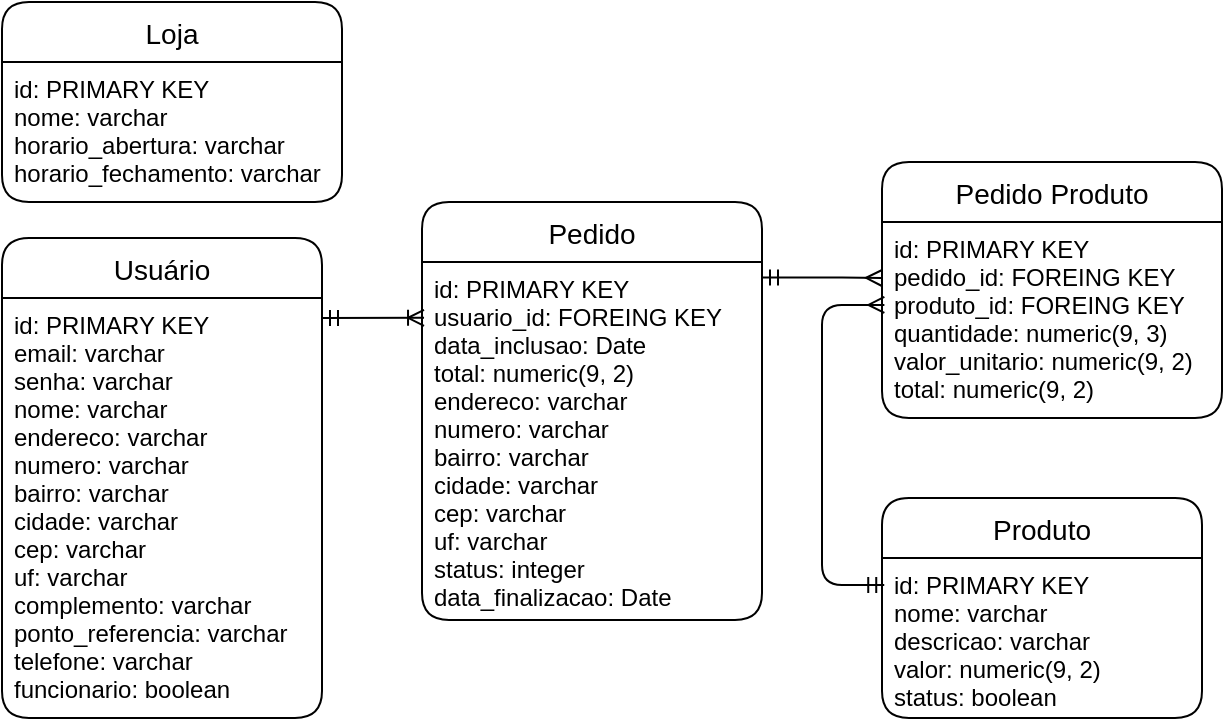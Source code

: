 <mxfile>
    <diagram id="HpQuy7aHNJgfjRnDw6wM" name="Página-1">
        <mxGraphModel dx="673" dy="529" grid="1" gridSize="10" guides="1" tooltips="1" connect="1" arrows="1" fold="1" page="1" pageScale="1" pageWidth="827" pageHeight="1169" background="#ffffff" math="0" shadow="0">
            <root>
                <mxCell id="0"/>
                <mxCell id="1" parent="0"/>
                <mxCell id="41" value="Loja" style="swimlane;childLayout=stackLayout;horizontal=1;startSize=30;horizontalStack=0;rounded=1;fontSize=14;fontStyle=0;strokeWidth=1;resizeParent=0;resizeLast=1;shadow=0;dashed=0;align=center;strokeColor=#000000;fontColor=#000000;fillColor=#FFFFFF;gradientColor=none;swimlaneFillColor=#FFFFFF;" vertex="1" parent="1">
                    <mxGeometry x="10" y="32" width="170" height="100" as="geometry"/>
                </mxCell>
                <mxCell id="42" value="id: PRIMARY KEY&#10;    nome: varchar&#10;    horario_abertura: varchar&#10;    horario_fechamento: varchar" style="align=left;strokeColor=none;fillColor=none;spacingLeft=4;fontSize=12;verticalAlign=top;resizable=0;rotatable=0;part=1;strokeWidth=1;fontColor=#000000;" vertex="1" parent="41">
                    <mxGeometry y="30" width="170" height="70" as="geometry"/>
                </mxCell>
                <mxCell id="43" value="Produto" style="swimlane;childLayout=stackLayout;horizontal=1;startSize=30;horizontalStack=0;rounded=1;fontSize=14;fontStyle=0;strokeWidth=1;resizeParent=0;resizeLast=1;shadow=0;dashed=0;align=center;strokeColor=#000000;fontColor=#000000;fillColor=#FFFFFF;gradientColor=none;swimlaneFillColor=#FFFFFF;" vertex="1" parent="1">
                    <mxGeometry x="450" y="280" width="160" height="110" as="geometry"/>
                </mxCell>
                <mxCell id="44" value="id: PRIMARY KEY&#10;    nome: varchar&#10;    descricao: varchar&#10;    valor: numeric(9, 2)&#10;    status: boolean" style="align=left;strokeColor=none;fillColor=none;spacingLeft=4;fontSize=12;verticalAlign=top;resizable=0;rotatable=0;part=1;strokeWidth=1;fontColor=#000000;" vertex="1" parent="43">
                    <mxGeometry y="30" width="160" height="80" as="geometry"/>
                </mxCell>
                <mxCell id="45" value="Pedido Produto" style="swimlane;childLayout=stackLayout;horizontal=1;startSize=30;horizontalStack=0;rounded=1;fontSize=14;fontStyle=0;strokeWidth=1;resizeParent=0;resizeLast=1;shadow=0;dashed=0;align=center;strokeColor=#000000;fontColor=#000000;fillColor=#FFFFFF;gradientColor=none;swimlaneFillColor=#FFFFFF;" vertex="1" parent="1">
                    <mxGeometry x="450" y="112" width="170" height="128" as="geometry"/>
                </mxCell>
                <mxCell id="46" value="id: PRIMARY KEY&#10;    pedido_id: FOREING KEY&#10;    produto_id: FOREING KEY&#10;    quantidade: numeric(9, 3)&#10;    valor_unitario: numeric(9, 2)&#10;    total: numeric(9, 2)" style="align=left;strokeColor=none;fillColor=none;spacingLeft=4;fontSize=12;verticalAlign=top;resizable=0;rotatable=0;part=1;strokeWidth=1;fontColor=#000000;" vertex="1" parent="45">
                    <mxGeometry y="30" width="170" height="98" as="geometry"/>
                </mxCell>
                <mxCell id="47" value="Pedido" style="swimlane;childLayout=stackLayout;horizontal=1;startSize=30;horizontalStack=0;rounded=1;fontSize=14;fontStyle=0;strokeWidth=1;resizeParent=0;resizeLast=1;shadow=0;dashed=0;align=center;strokeColor=#000000;fontColor=#000000;fillColor=#FFFFFF;gradientColor=none;swimlaneFillColor=#FFFFFF;" vertex="1" parent="1">
                    <mxGeometry x="220" y="132" width="170" height="209" as="geometry"/>
                </mxCell>
                <mxCell id="48" value="id: PRIMARY KEY&#10;usuario_id: FOREING KEY&#10;    data_inclusao: Date&#10;    total: numeric(9, 2)&#10;    endereco: varchar&#10;    numero: varchar&#10;    bairro: varchar&#10;    cidade: varchar&#10;    cep: varchar&#10;    uf: varchar&#10;    status: integer&#10;    data_finalizacao: Date" style="align=left;strokeColor=none;fillColor=none;spacingLeft=4;fontSize=12;verticalAlign=top;resizable=0;rotatable=0;part=1;strokeWidth=1;fontColor=#000000;" vertex="1" parent="47">
                    <mxGeometry y="30" width="170" height="179" as="geometry"/>
                </mxCell>
                <mxCell id="49" value="Usuário" style="swimlane;childLayout=stackLayout;horizontal=1;startSize=30;horizontalStack=0;rounded=1;fontSize=14;fontStyle=0;strokeWidth=1;resizeParent=0;resizeLast=1;shadow=0;dashed=0;align=center;strokeColor=#000000;fontColor=#000000;fillColor=#FFFFFF;gradientColor=none;swimlaneFillColor=#FFFFFF;" vertex="1" parent="1">
                    <mxGeometry x="10" y="150" width="160" height="240" as="geometry"/>
                </mxCell>
                <mxCell id="50" value="id: PRIMARY KEY&#10;    email: varchar&#10;    senha: varchar&#10;    nome: varchar&#10;    endereco: varchar&#10;    numero: varchar&#10;    bairro: varchar&#10;    cidade: varchar&#10;    cep: varchar&#10;    uf: varchar&#10;    complemento: varchar&#10;    ponto_referencia: varchar&#10;    telefone: varchar&#10;    funcionario: boolean" style="align=left;strokeColor=none;fillColor=none;spacingLeft=4;fontSize=12;verticalAlign=top;resizable=0;rotatable=0;part=1;strokeWidth=1;fontColor=#000000;" vertex="1" parent="49">
                    <mxGeometry y="30" width="160" height="210" as="geometry"/>
                </mxCell>
                <mxCell id="54" style="rounded=1;html=1;entryX=0.006;entryY=0.156;entryDx=0;entryDy=0;entryPerimeter=0;strokeColor=#000000;fontColor=#000000;endArrow=ERoneToMany;endFill=0;startArrow=ERmandOne;startFill=0;" edge="1" parent="1" target="48">
                    <mxGeometry relative="1" as="geometry">
                        <mxPoint x="170" y="190" as="sourcePoint"/>
                        <Array as="points"/>
                    </mxGeometry>
                </mxCell>
                <mxCell id="55" style="edgeStyle=elbowEdgeStyle;rounded=1;html=1;exitX=1;exitY=0.043;exitDx=0;exitDy=0;strokeColor=#000000;fontColor=#000000;endArrow=ERmany;endFill=0;startArrow=ERmandOne;startFill=0;exitPerimeter=0;" edge="1" parent="1" source="48">
                    <mxGeometry relative="1" as="geometry">
                        <mxPoint x="450" y="170" as="targetPoint"/>
                        <Array as="points"/>
                    </mxGeometry>
                </mxCell>
                <mxCell id="56" style="edgeStyle=elbowEdgeStyle;rounded=1;html=1;exitX=0.007;exitY=0.169;exitDx=0;exitDy=0;entryX=0.007;entryY=0.423;entryDx=0;entryDy=0;strokeColor=#000000;fontColor=#000000;endArrow=ERmany;endFill=0;startArrow=ERmandOne;startFill=0;exitPerimeter=0;entryPerimeter=0;" edge="1" parent="1" source="44" target="46">
                    <mxGeometry relative="1" as="geometry">
                        <mxPoint x="390.0" y="180.89" as="sourcePoint"/>
                        <mxPoint x="460" y="197.5" as="targetPoint"/>
                        <Array as="points">
                            <mxPoint x="420" y="230"/>
                            <mxPoint x="410" y="300"/>
                        </Array>
                    </mxGeometry>
                </mxCell>
            </root>
        </mxGraphModel>
    </diagram>
</mxfile>